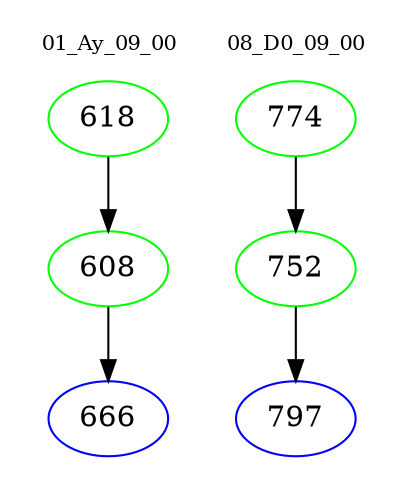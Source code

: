 digraph{
subgraph cluster_0 {
color = white
label = "01_Ay_09_00";
fontsize=10;
T0_618 [label="618", color="green"]
T0_618 -> T0_608 [color="black"]
T0_608 [label="608", color="green"]
T0_608 -> T0_666 [color="black"]
T0_666 [label="666", color="blue"]
}
subgraph cluster_1 {
color = white
label = "08_D0_09_00";
fontsize=10;
T1_774 [label="774", color="green"]
T1_774 -> T1_752 [color="black"]
T1_752 [label="752", color="green"]
T1_752 -> T1_797 [color="black"]
T1_797 [label="797", color="blue"]
}
}
